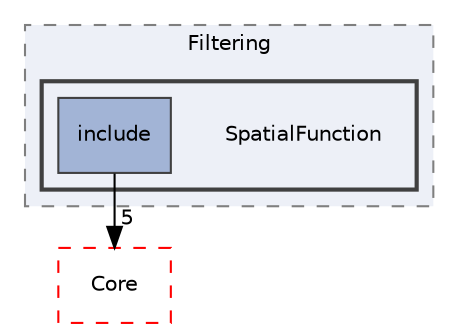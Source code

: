 digraph "SpatialFunction"
{
 // LATEX_PDF_SIZE
  edge [fontname="Helvetica",fontsize="10",labelfontname="Helvetica",labelfontsize="10"];
  node [fontname="Helvetica",fontsize="10",shape=record];
  compound=true
  subgraph clusterdir_6724b11ef9ad676a0a0c31463bff1d93 {
    graph [ bgcolor="#edf0f7", pencolor="grey50", style="filled,dashed,", label="Filtering", fontname="Helvetica", fontsize="10", URL="dir_6724b11ef9ad676a0a0c31463bff1d93.html"]
  subgraph clusterdir_b6360473c9e29da0f7f7995329dfd686 {
    graph [ bgcolor="#edf0f7", pencolor="grey25", style="filled,bold,", label="", fontname="Helvetica", fontsize="10", URL="dir_b6360473c9e29da0f7f7995329dfd686.html"]
    dir_b6360473c9e29da0f7f7995329dfd686 [shape=plaintext, label="SpatialFunction"];
  dir_dc0f98e640d03b2c54ceafdac31474ed [shape=box, label="include", style="filled,", fillcolor="#a2b4d6", color="grey25", URL="dir_dc0f98e640d03b2c54ceafdac31474ed.html"];
  }
  }
  dir_cac7f9cecb9aa42a0bd05452dddd8a21 [shape=box, label="Core", style="dashed,", fillcolor="#edf0f7", color="red", URL="dir_cac7f9cecb9aa42a0bd05452dddd8a21.html"];
  dir_dc0f98e640d03b2c54ceafdac31474ed->dir_cac7f9cecb9aa42a0bd05452dddd8a21 [headlabel="5", labeldistance=1.5 headhref="dir_000109_000014.html"];
}
